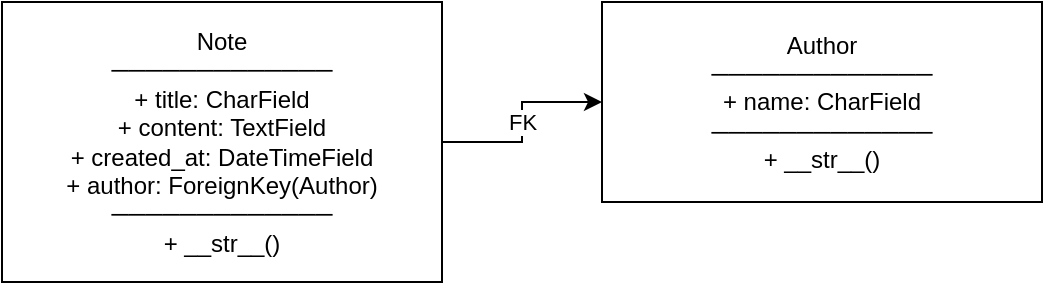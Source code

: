 <mxfile version="16.0.6" type="device">
  <diagram id="diagramId" name="Page-1">
    <mxGraphModel dx="1024" dy="768" grid="1" gridSize="10" guides="1" tooltips="1" connect="1" arrows="1" fold="1" page="1" pageScale="1" pageWidth="827" pageHeight="1169" math="0" shadow="0">
      <root>
        <mxCell id="0" />
        <mxCell id="1" parent="0" />
        <!-- Note Class -->
        <mxCell id="2" value="Note&#xa;─────────────&#xa;+ title: CharField&#xa;+ content: TextField&#xa;+ created_at: DateTimeField&#xa;+ author: ForeignKey(Author)&#xa;─────────────&#xa;+ __str__()" style="shape=rectangle;whiteSpace=wrap;html=1;fontSize=12;" vertex="1" parent="1">
          <mxGeometry x="50" y="50" width="220" height="140" as="geometry" />
        </mxCell>
        <!-- Author Class -->
        <mxCell id="3" value="Author&#xa;─────────────&#xa;+ name: CharField&#xa;─────────────&#xa;+ __str__()" style="shape=rectangle;whiteSpace=wrap;html=1;fontSize=12;" vertex="1" parent="1">
          <mxGeometry x="350" y="50" width="220" height="100" as="geometry" />
        </mxCell>
        <!-- Relationship: Note.author FK to Author -->
        <mxCell id="4" value="FK" style="edgeStyle=orthogonalEdgeStyle;rounded=0;html=1;exitX=1;exitY=0.5;exitPerimeter=1;entryX=0;entryY=0.5;entryPerimeter=1;" edge="1" parent="1" source="2" target="3">
          <mxGeometry relative="1" as="geometry" />
        </mxCell>
      </root>
    </mxGraphModel>
  </diagram>
</mxfile>
